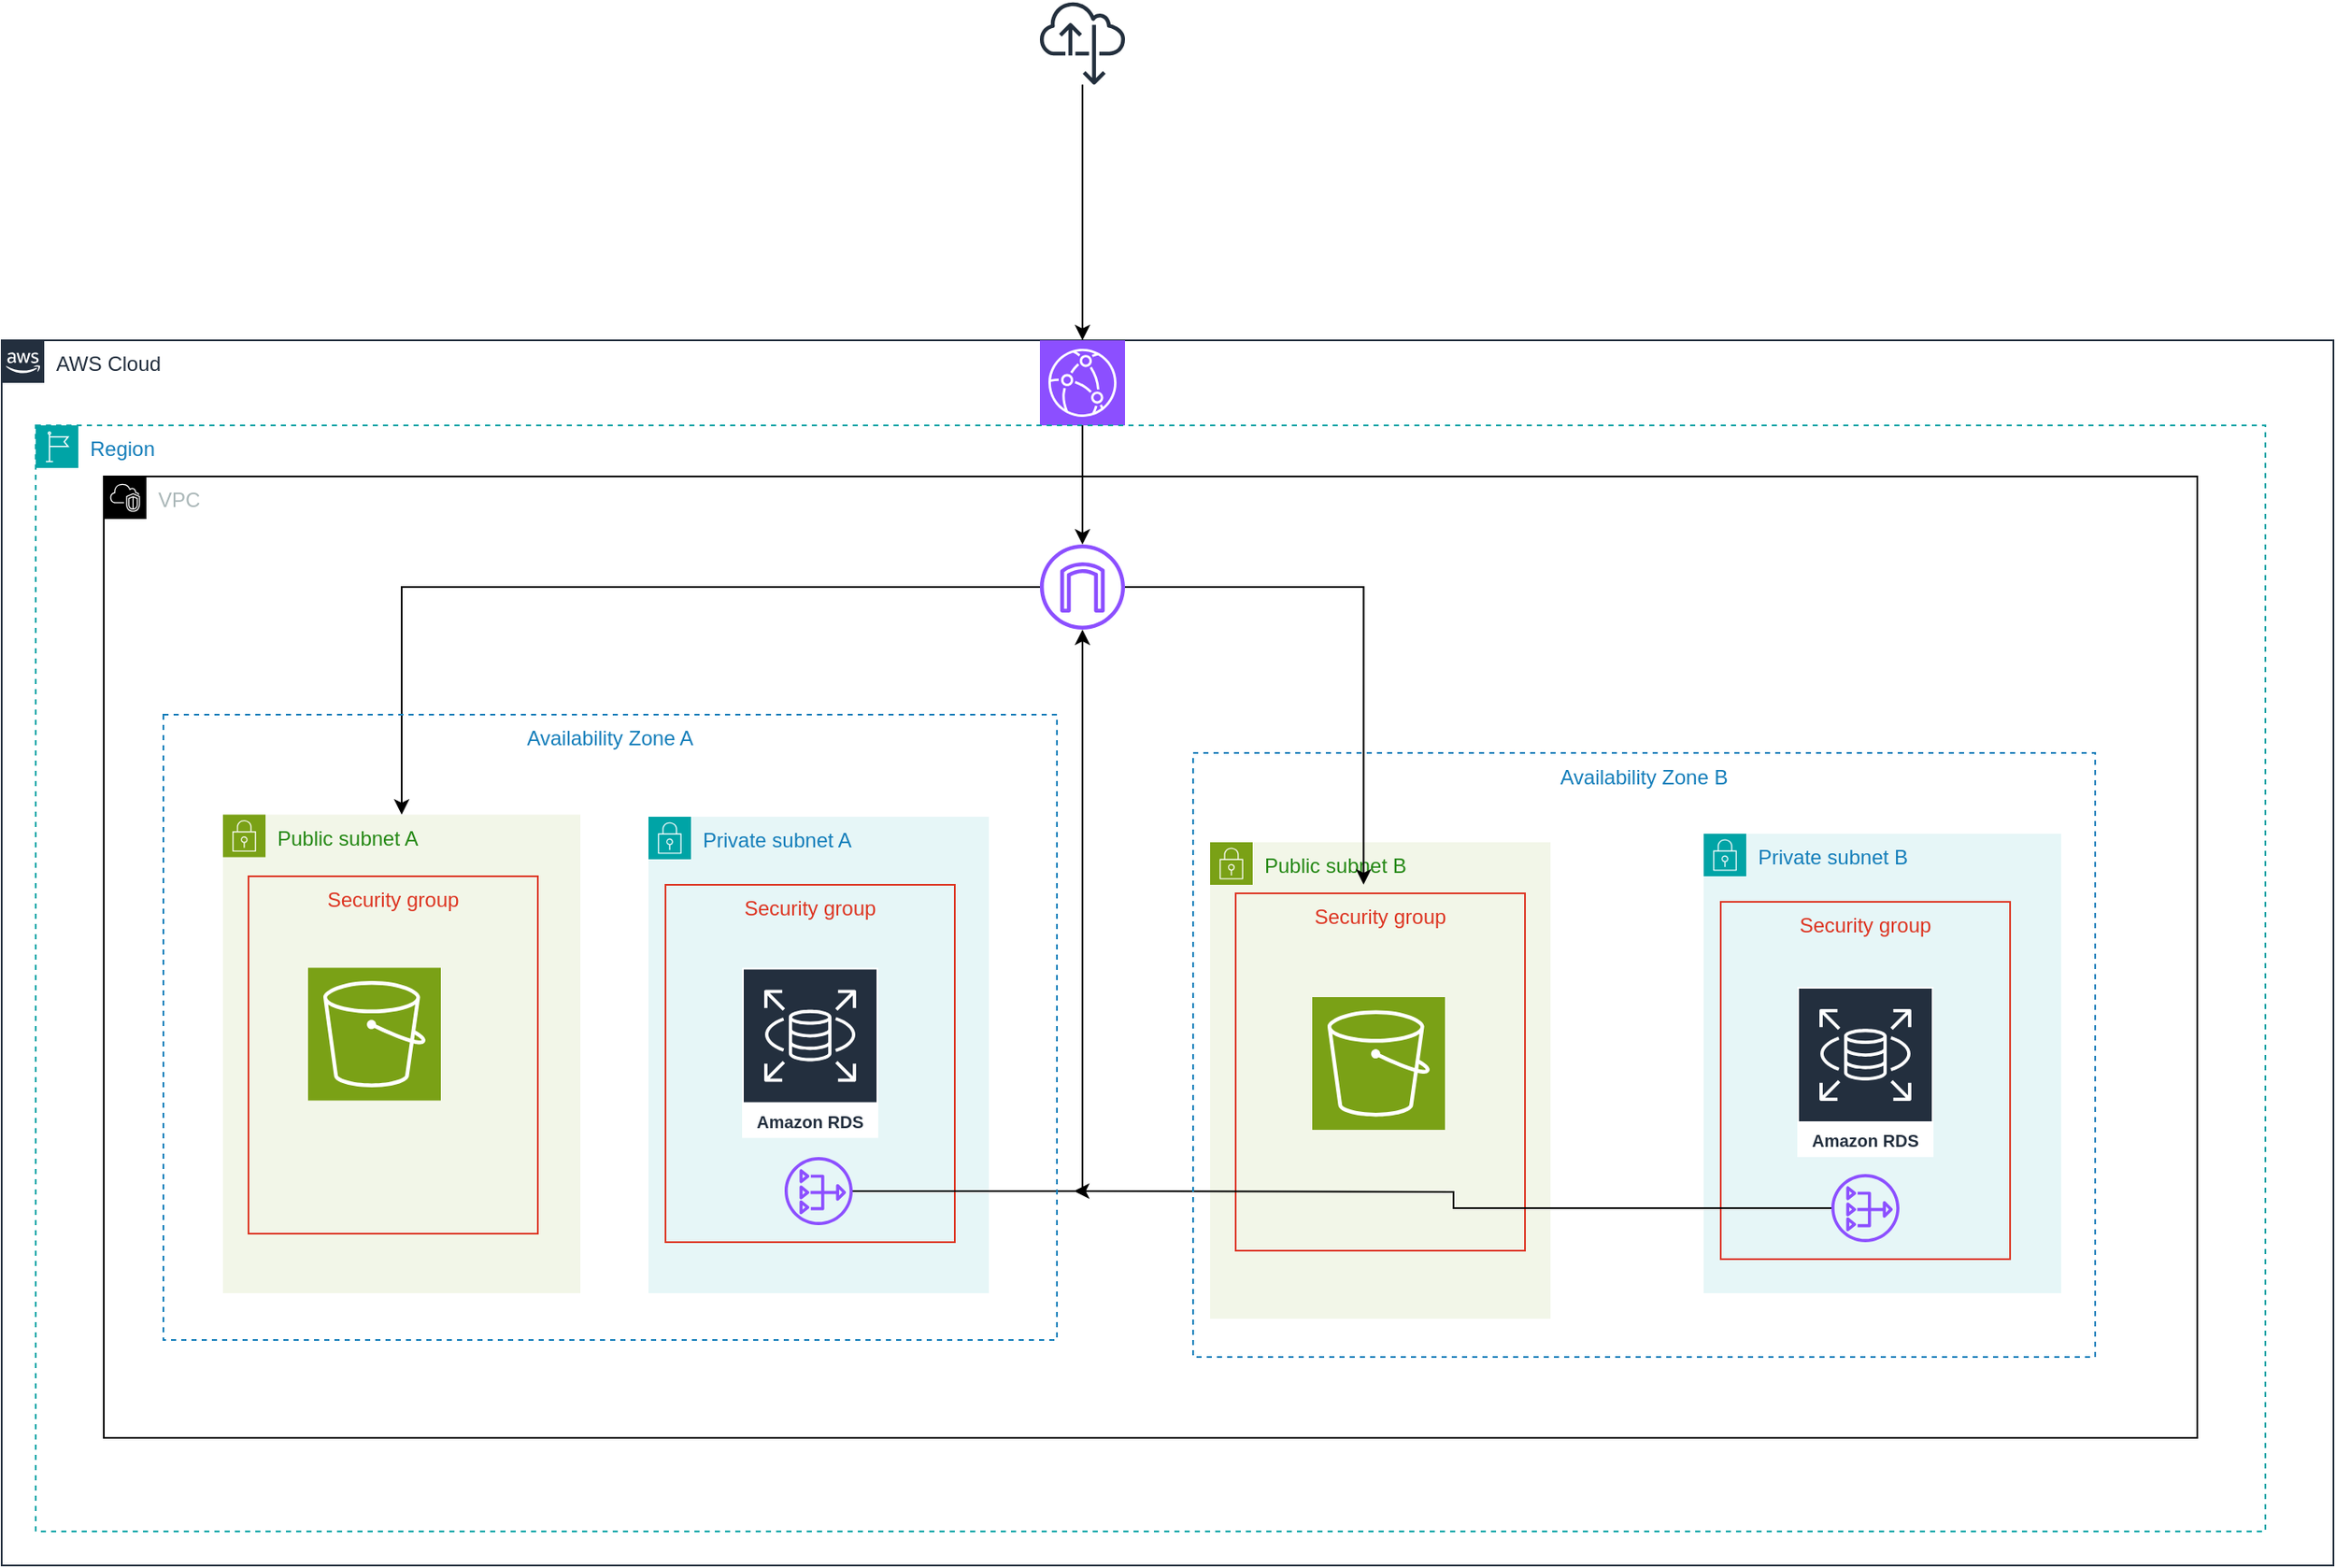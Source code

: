 <mxfile version="24.3.1" type="github">
  <diagram name="Page-1" id="iDzeYco_6-SzwbTj_CgY">
    <mxGraphModel dx="1804" dy="1706" grid="1" gridSize="10" guides="1" tooltips="1" connect="1" arrows="1" fold="1" page="1" pageScale="1" pageWidth="850" pageHeight="1100" math="0" shadow="0">
      <root>
        <mxCell id="0" />
        <mxCell id="1" parent="0" />
        <mxCell id="fbq0qNDGmaAf2ZuWUKGq-1" value="AWS Cloud" style="points=[[0,0],[0.25,0],[0.5,0],[0.75,0],[1,0],[1,0.25],[1,0.5],[1,0.75],[1,1],[0.75,1],[0.5,1],[0.25,1],[0,1],[0,0.75],[0,0.5],[0,0.25]];outlineConnect=0;gradientColor=none;html=1;whiteSpace=wrap;fontSize=12;fontStyle=0;container=1;pointerEvents=0;collapsible=0;recursiveResize=0;shape=mxgraph.aws4.group;grIcon=mxgraph.aws4.group_aws_cloud_alt;strokeColor=#232F3E;fillColor=none;verticalAlign=top;align=left;spacingLeft=30;fontColor=#232F3E;dashed=0;" vertex="1" parent="1">
          <mxGeometry x="-520" y="40" width="1370" height="720" as="geometry" />
        </mxCell>
        <mxCell id="fbq0qNDGmaAf2ZuWUKGq-39" value="" style="sketch=0;points=[[0,0,0],[0.25,0,0],[0.5,0,0],[0.75,0,0],[1,0,0],[0,1,0],[0.25,1,0],[0.5,1,0],[0.75,1,0],[1,1,0],[0,0.25,0],[0,0.5,0],[0,0.75,0],[1,0.25,0],[1,0.5,0],[1,0.75,0]];outlineConnect=0;fontColor=#232F3E;fillColor=#8C4FFF;strokeColor=#ffffff;dashed=0;verticalLabelPosition=bottom;verticalAlign=top;align=center;html=1;fontSize=12;fontStyle=0;aspect=fixed;shape=mxgraph.aws4.resourceIcon;resIcon=mxgraph.aws4.cloudfront;" vertex="1" parent="fbq0qNDGmaAf2ZuWUKGq-1">
          <mxGeometry x="610" width="50" height="50" as="geometry" />
        </mxCell>
        <mxCell id="fbq0qNDGmaAf2ZuWUKGq-3" value="Region" style="points=[[0,0],[0.25,0],[0.5,0],[0.75,0],[1,0],[1,0.25],[1,0.5],[1,0.75],[1,1],[0.75,1],[0.5,1],[0.25,1],[0,1],[0,0.75],[0,0.5],[0,0.25]];outlineConnect=0;gradientColor=none;html=1;whiteSpace=wrap;fontSize=12;fontStyle=0;container=1;pointerEvents=0;collapsible=0;recursiveResize=0;shape=mxgraph.aws4.group;grIcon=mxgraph.aws4.group_region;strokeColor=#00A4A6;fillColor=none;verticalAlign=top;align=left;spacingLeft=30;fontColor=#147EBA;dashed=1;" vertex="1" parent="1">
          <mxGeometry x="-500" y="90" width="1310" height="650" as="geometry" />
        </mxCell>
        <mxCell id="fbq0qNDGmaAf2ZuWUKGq-4" value="VPC" style="points=[[0,0],[0.25,0],[0.5,0],[0.75,0],[1,0],[1,0.25],[1,0.5],[1,0.75],[1,1],[0.75,1],[0.5,1],[0.25,1],[0,1],[0,0.75],[0,0.5],[0,0.25]];outlineConnect=0;gradientColor=none;html=1;whiteSpace=wrap;fontSize=12;fontStyle=0;container=1;pointerEvents=0;collapsible=0;recursiveResize=0;shape=mxgraph.aws4.group;grIcon=mxgraph.aws4.group_vpc2;strokeColor=default;fillColor=none;verticalAlign=top;align=left;spacingLeft=30;fontColor=#AAB7B8;dashed=0;" vertex="1" parent="fbq0qNDGmaAf2ZuWUKGq-3">
          <mxGeometry x="40" y="30" width="1230" height="565" as="geometry" />
        </mxCell>
        <mxCell id="fbq0qNDGmaAf2ZuWUKGq-8" value="Public subnet B" style="points=[[0,0],[0.25,0],[0.5,0],[0.75,0],[1,0],[1,0.25],[1,0.5],[1,0.75],[1,1],[0.75,1],[0.5,1],[0.25,1],[0,1],[0,0.75],[0,0.5],[0,0.25]];outlineConnect=0;gradientColor=none;html=1;whiteSpace=wrap;fontSize=12;fontStyle=0;container=1;pointerEvents=0;collapsible=0;recursiveResize=0;shape=mxgraph.aws4.group;grIcon=mxgraph.aws4.group_security_group;grStroke=0;strokeColor=#7AA116;fillColor=#F2F6E8;verticalAlign=top;align=left;spacingLeft=30;fontColor=#248814;dashed=0;" vertex="1" parent="fbq0qNDGmaAf2ZuWUKGq-4">
          <mxGeometry x="650" y="215" width="200" height="280" as="geometry" />
        </mxCell>
        <mxCell id="fbq0qNDGmaAf2ZuWUKGq-11" value="Security group" style="fillColor=none;strokeColor=#DD3522;verticalAlign=top;fontStyle=0;fontColor=#DD3522;whiteSpace=wrap;html=1;" vertex="1" parent="fbq0qNDGmaAf2ZuWUKGq-8">
          <mxGeometry x="15" y="30" width="170" height="210" as="geometry" />
        </mxCell>
        <mxCell id="fbq0qNDGmaAf2ZuWUKGq-42" value="" style="sketch=0;points=[[0,0,0],[0.25,0,0],[0.5,0,0],[0.75,0,0],[1,0,0],[0,1,0],[0.25,1,0],[0.5,1,0],[0.75,1,0],[1,1,0],[0,0.25,0],[0,0.5,0],[0,0.75,0],[1,0.25,0],[1,0.5,0],[1,0.75,0]];outlineConnect=0;fontColor=#232F3E;fillColor=#7AA116;strokeColor=#ffffff;dashed=0;verticalLabelPosition=bottom;verticalAlign=top;align=center;html=1;fontSize=12;fontStyle=0;aspect=fixed;shape=mxgraph.aws4.resourceIcon;resIcon=mxgraph.aws4.s3;" vertex="1" parent="fbq0qNDGmaAf2ZuWUKGq-8">
          <mxGeometry x="60" y="91" width="78" height="78" as="geometry" />
        </mxCell>
        <mxCell id="fbq0qNDGmaAf2ZuWUKGq-10" value="Private subnet B" style="points=[[0,0],[0.25,0],[0.5,0],[0.75,0],[1,0],[1,0.25],[1,0.5],[1,0.75],[1,1],[0.75,1],[0.5,1],[0.25,1],[0,1],[0,0.75],[0,0.5],[0,0.25]];outlineConnect=0;gradientColor=none;html=1;whiteSpace=wrap;fontSize=12;fontStyle=0;container=1;pointerEvents=0;collapsible=0;recursiveResize=0;shape=mxgraph.aws4.group;grIcon=mxgraph.aws4.group_security_group;grStroke=0;strokeColor=#00A4A6;fillColor=#E6F6F7;verticalAlign=top;align=left;spacingLeft=30;fontColor=#147EBA;dashed=0;" vertex="1" parent="fbq0qNDGmaAf2ZuWUKGq-4">
          <mxGeometry x="940" y="210" width="210" height="270" as="geometry" />
        </mxCell>
        <mxCell id="fbq0qNDGmaAf2ZuWUKGq-12" value="Security group" style="fillColor=none;strokeColor=#DD3522;verticalAlign=top;fontStyle=0;fontColor=#DD3522;whiteSpace=wrap;html=1;" vertex="1" parent="fbq0qNDGmaAf2ZuWUKGq-4">
          <mxGeometry x="950" y="250" width="170" height="210" as="geometry" />
        </mxCell>
        <mxCell id="fbq0qNDGmaAf2ZuWUKGq-13" value="Amazon RDS" style="sketch=0;outlineConnect=0;fontColor=#232F3E;gradientColor=none;strokeColor=#ffffff;fillColor=#232F3E;dashed=0;verticalLabelPosition=middle;verticalAlign=bottom;align=center;html=1;whiteSpace=wrap;fontSize=10;fontStyle=1;spacing=3;shape=mxgraph.aws4.productIcon;prIcon=mxgraph.aws4.rds;" vertex="1" parent="fbq0qNDGmaAf2ZuWUKGq-4">
          <mxGeometry x="995" y="300" width="80" height="100" as="geometry" />
        </mxCell>
        <mxCell id="fbq0qNDGmaAf2ZuWUKGq-17" value="Public subnet A" style="points=[[0,0],[0.25,0],[0.5,0],[0.75,0],[1,0],[1,0.25],[1,0.5],[1,0.75],[1,1],[0.75,1],[0.5,1],[0.25,1],[0,1],[0,0.75],[0,0.5],[0,0.25]];outlineConnect=0;gradientColor=none;html=1;whiteSpace=wrap;fontSize=12;fontStyle=0;container=1;pointerEvents=0;collapsible=0;recursiveResize=0;shape=mxgraph.aws4.group;grIcon=mxgraph.aws4.group_security_group;grStroke=0;strokeColor=#7AA116;fillColor=#F2F6E8;verticalAlign=top;align=left;spacingLeft=30;fontColor=#248814;dashed=0;" vertex="1" parent="fbq0qNDGmaAf2ZuWUKGq-4">
          <mxGeometry x="70" y="198.75" width="210" height="281.25" as="geometry" />
        </mxCell>
        <mxCell id="fbq0qNDGmaAf2ZuWUKGq-19" value="Security group" style="fillColor=none;strokeColor=#DD3522;verticalAlign=top;fontStyle=0;fontColor=#DD3522;whiteSpace=wrap;html=1;" vertex="1" parent="fbq0qNDGmaAf2ZuWUKGq-17">
          <mxGeometry x="15" y="36.25" width="170" height="210" as="geometry" />
        </mxCell>
        <mxCell id="fbq0qNDGmaAf2ZuWUKGq-43" value="" style="sketch=0;points=[[0,0,0],[0.25,0,0],[0.5,0,0],[0.75,0,0],[1,0,0],[0,1,0],[0.25,1,0],[0.5,1,0],[0.75,1,0],[1,1,0],[0,0.25,0],[0,0.5,0],[0,0.75,0],[1,0.25,0],[1,0.5,0],[1,0.75,0]];outlineConnect=0;fontColor=#232F3E;fillColor=#7AA116;strokeColor=#ffffff;dashed=0;verticalLabelPosition=bottom;verticalAlign=top;align=center;html=1;fontSize=12;fontStyle=0;aspect=fixed;shape=mxgraph.aws4.resourceIcon;resIcon=mxgraph.aws4.s3;" vertex="1" parent="fbq0qNDGmaAf2ZuWUKGq-17">
          <mxGeometry x="50" y="90" width="78" height="78" as="geometry" />
        </mxCell>
        <mxCell id="fbq0qNDGmaAf2ZuWUKGq-18" value="Private subnet A" style="points=[[0,0],[0.25,0],[0.5,0],[0.75,0],[1,0],[1,0.25],[1,0.5],[1,0.75],[1,1],[0.75,1],[0.5,1],[0.25,1],[0,1],[0,0.75],[0,0.5],[0,0.25]];outlineConnect=0;gradientColor=none;html=1;whiteSpace=wrap;fontSize=12;fontStyle=0;container=1;pointerEvents=0;collapsible=0;recursiveResize=0;shape=mxgraph.aws4.group;grIcon=mxgraph.aws4.group_security_group;grStroke=0;strokeColor=#00A4A6;fillColor=#E6F6F7;verticalAlign=top;align=left;spacingLeft=30;fontColor=#147EBA;dashed=0;" vertex="1" parent="fbq0qNDGmaAf2ZuWUKGq-4">
          <mxGeometry x="320" y="200" width="200" height="280" as="geometry" />
        </mxCell>
        <mxCell id="fbq0qNDGmaAf2ZuWUKGq-20" value="Security group" style="fillColor=none;strokeColor=#DD3522;verticalAlign=top;fontStyle=0;fontColor=#DD3522;whiteSpace=wrap;html=1;" vertex="1" parent="fbq0qNDGmaAf2ZuWUKGq-18">
          <mxGeometry x="10" y="40" width="170" height="210" as="geometry" />
        </mxCell>
        <mxCell id="fbq0qNDGmaAf2ZuWUKGq-21" value="Amazon RDS" style="sketch=0;outlineConnect=0;fontColor=#232F3E;gradientColor=none;strokeColor=#ffffff;fillColor=#232F3E;dashed=0;verticalLabelPosition=middle;verticalAlign=bottom;align=center;html=1;whiteSpace=wrap;fontSize=10;fontStyle=1;spacing=3;shape=mxgraph.aws4.productIcon;prIcon=mxgraph.aws4.rds;" vertex="1" parent="fbq0qNDGmaAf2ZuWUKGq-18">
          <mxGeometry x="55" y="88.75" width="80" height="100" as="geometry" />
        </mxCell>
        <mxCell id="fbq0qNDGmaAf2ZuWUKGq-30" value="" style="sketch=0;outlineConnect=0;fontColor=#232F3E;gradientColor=none;fillColor=#8C4FFF;strokeColor=none;dashed=0;verticalLabelPosition=bottom;verticalAlign=top;align=center;html=1;fontSize=12;fontStyle=0;aspect=fixed;pointerEvents=1;shape=mxgraph.aws4.nat_gateway;" vertex="1" parent="fbq0qNDGmaAf2ZuWUKGq-18">
          <mxGeometry x="80" y="200" width="40" height="40" as="geometry" />
        </mxCell>
        <mxCell id="fbq0qNDGmaAf2ZuWUKGq-45" style="edgeStyle=orthogonalEdgeStyle;rounded=0;orthogonalLoop=1;jettySize=auto;html=1;" edge="1" parent="fbq0qNDGmaAf2ZuWUKGq-4" source="fbq0qNDGmaAf2ZuWUKGq-27" target="fbq0qNDGmaAf2ZuWUKGq-17">
          <mxGeometry relative="1" as="geometry" />
        </mxCell>
        <mxCell id="fbq0qNDGmaAf2ZuWUKGq-27" value="" style="sketch=0;outlineConnect=0;fontColor=#232F3E;gradientColor=none;fillColor=#8C4FFF;strokeColor=none;dashed=0;verticalLabelPosition=bottom;verticalAlign=top;align=center;html=1;fontSize=12;fontStyle=0;aspect=fixed;pointerEvents=1;shape=mxgraph.aws4.internet_gateway;" vertex="1" parent="fbq0qNDGmaAf2ZuWUKGq-4">
          <mxGeometry x="550" y="40" width="50" height="50" as="geometry" />
        </mxCell>
        <mxCell id="fbq0qNDGmaAf2ZuWUKGq-37" style="edgeStyle=orthogonalEdgeStyle;rounded=0;orthogonalLoop=1;jettySize=auto;html=1;" edge="1" parent="fbq0qNDGmaAf2ZuWUKGq-4" source="fbq0qNDGmaAf2ZuWUKGq-34">
          <mxGeometry relative="1" as="geometry">
            <mxPoint x="570" y="420" as="targetPoint" />
          </mxGeometry>
        </mxCell>
        <mxCell id="fbq0qNDGmaAf2ZuWUKGq-34" value="" style="sketch=0;outlineConnect=0;fontColor=#232F3E;gradientColor=none;fillColor=#8C4FFF;strokeColor=none;dashed=0;verticalLabelPosition=bottom;verticalAlign=top;align=center;html=1;fontSize=12;fontStyle=0;aspect=fixed;pointerEvents=1;shape=mxgraph.aws4.nat_gateway;" vertex="1" parent="fbq0qNDGmaAf2ZuWUKGq-4">
          <mxGeometry x="1015" y="410" width="40" height="40" as="geometry" />
        </mxCell>
        <mxCell id="fbq0qNDGmaAf2ZuWUKGq-36" style="edgeStyle=orthogonalEdgeStyle;rounded=0;orthogonalLoop=1;jettySize=auto;html=1;" edge="1" parent="fbq0qNDGmaAf2ZuWUKGq-4" source="fbq0qNDGmaAf2ZuWUKGq-30" target="fbq0qNDGmaAf2ZuWUKGq-27">
          <mxGeometry relative="1" as="geometry" />
        </mxCell>
        <mxCell id="fbq0qNDGmaAf2ZuWUKGq-15" value="Availability Zone B" style="fillColor=none;strokeColor=#147EBA;dashed=1;verticalAlign=top;fontStyle=0;fontColor=#147EBA;whiteSpace=wrap;html=1;" vertex="1" parent="fbq0qNDGmaAf2ZuWUKGq-4">
          <mxGeometry x="640" y="162.5" width="530" height="355" as="geometry" />
        </mxCell>
        <mxCell id="fbq0qNDGmaAf2ZuWUKGq-46" style="edgeStyle=orthogonalEdgeStyle;rounded=0;orthogonalLoop=1;jettySize=auto;html=1;entryX=0.189;entryY=0.218;entryDx=0;entryDy=0;entryPerimeter=0;" edge="1" parent="fbq0qNDGmaAf2ZuWUKGq-4" source="fbq0qNDGmaAf2ZuWUKGq-27" target="fbq0qNDGmaAf2ZuWUKGq-15">
          <mxGeometry relative="1" as="geometry" />
        </mxCell>
        <mxCell id="fbq0qNDGmaAf2ZuWUKGq-25" value="Availability Zone A" style="fillColor=none;strokeColor=#147EBA;dashed=1;verticalAlign=top;fontStyle=0;fontColor=#147EBA;whiteSpace=wrap;html=1;" vertex="1" parent="fbq0qNDGmaAf2ZuWUKGq-4">
          <mxGeometry x="35" y="140" width="525" height="367.5" as="geometry" />
        </mxCell>
        <mxCell id="fbq0qNDGmaAf2ZuWUKGq-29" value="" style="sketch=0;outlineConnect=0;fontColor=#232F3E;gradientColor=none;fillColor=#232F3D;strokeColor=none;dashed=0;verticalLabelPosition=bottom;verticalAlign=top;align=center;html=1;fontSize=12;fontStyle=0;aspect=fixed;pointerEvents=1;shape=mxgraph.aws4.internet_alt22;" vertex="1" parent="1">
          <mxGeometry x="90" y="-160" width="50" height="50" as="geometry" />
        </mxCell>
        <mxCell id="fbq0qNDGmaAf2ZuWUKGq-40" style="edgeStyle=orthogonalEdgeStyle;rounded=0;orthogonalLoop=1;jettySize=auto;html=1;" edge="1" parent="1" source="fbq0qNDGmaAf2ZuWUKGq-39" target="fbq0qNDGmaAf2ZuWUKGq-27">
          <mxGeometry relative="1" as="geometry" />
        </mxCell>
        <mxCell id="fbq0qNDGmaAf2ZuWUKGq-41" style="edgeStyle=orthogonalEdgeStyle;rounded=0;orthogonalLoop=1;jettySize=auto;html=1;entryX=0.5;entryY=0;entryDx=0;entryDy=0;entryPerimeter=0;" edge="1" parent="1" source="fbq0qNDGmaAf2ZuWUKGq-29" target="fbq0qNDGmaAf2ZuWUKGq-39">
          <mxGeometry relative="1" as="geometry" />
        </mxCell>
      </root>
    </mxGraphModel>
  </diagram>
</mxfile>
